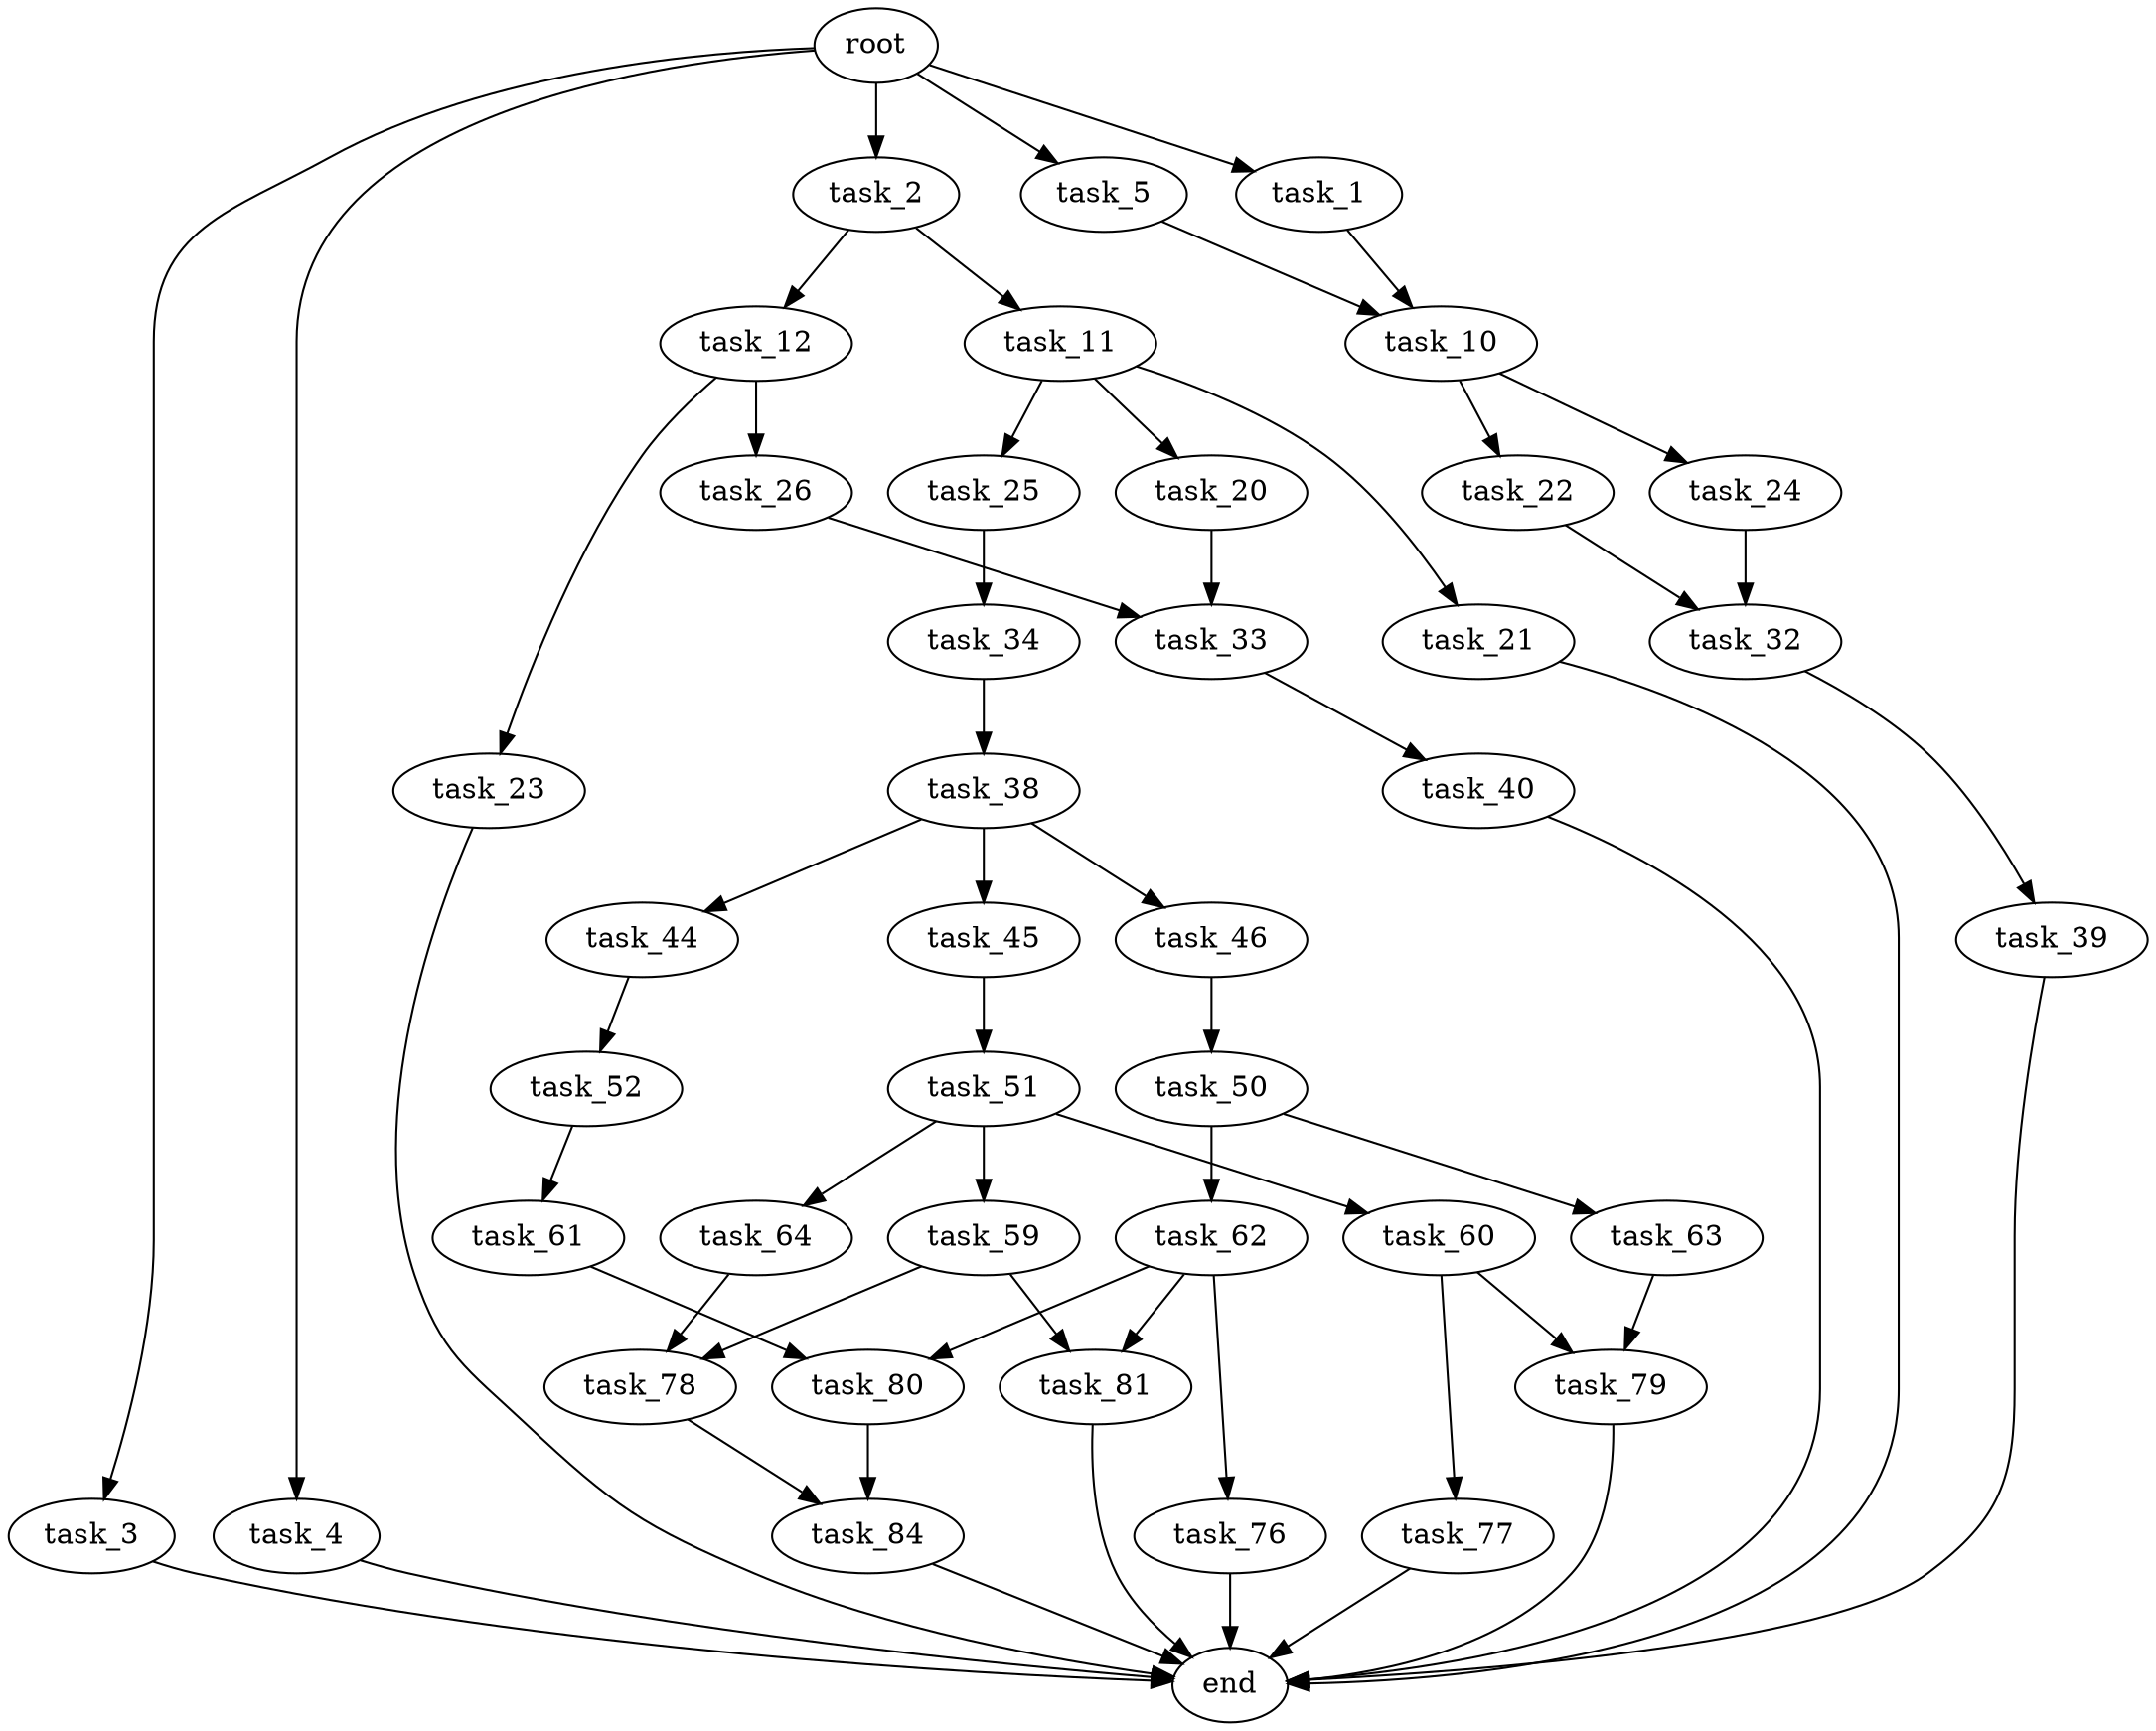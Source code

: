 digraph G {
  root [size="0.000000"];
  task_1 [size="199706747213.000000"];
  task_2 [size="24581127490.000000"];
  task_3 [size="28991029248.000000"];
  task_4 [size="8589934592.000000"];
  task_5 [size="1073741824000.000000"];
  task_10 [size="782757789696.000000"];
  task_11 [size="387983091991.000000"];
  task_12 [size="6709180029.000000"];
  task_20 [size="5705722975.000000"];
  task_21 [size="8589934592.000000"];
  task_22 [size="368293445632.000000"];
  task_23 [size="11212757156.000000"];
  task_24 [size="4523691278.000000"];
  task_25 [size="6374742813.000000"];
  task_26 [size="134217728000.000000"];
  task_32 [size="8589934592.000000"];
  task_33 [size="134217728000.000000"];
  task_34 [size="2096649803.000000"];
  task_38 [size="985009344.000000"];
  task_39 [size="112210380127.000000"];
  task_40 [size="24568101031.000000"];
  task_44 [size="368293445632.000000"];
  task_45 [size="368293445632.000000"];
  task_46 [size="363870920553.000000"];
  task_50 [size="68719476736.000000"];
  task_51 [size="231928233984.000000"];
  task_52 [size="28991029248.000000"];
  task_59 [size="30212380704.000000"];
  task_60 [size="134217728000.000000"];
  task_61 [size="24549684857.000000"];
  task_62 [size="181777365995.000000"];
  task_63 [size="231928233984.000000"];
  task_64 [size="495859325747.000000"];
  task_76 [size="1073741824000.000000"];
  task_77 [size="23821847882.000000"];
  task_78 [size="5575917282.000000"];
  task_79 [size="118642042356.000000"];
  task_80 [size="11125813116.000000"];
  task_81 [size="44849844736.000000"];
  task_84 [size="75752272275.000000"];
  end [size="0.000000"];

  root -> task_1 [size="1.000000"];
  root -> task_2 [size="1.000000"];
  root -> task_3 [size="1.000000"];
  root -> task_4 [size="1.000000"];
  root -> task_5 [size="1.000000"];
  task_1 -> task_10 [size="411041792.000000"];
  task_2 -> task_11 [size="679477248.000000"];
  task_2 -> task_12 [size="679477248.000000"];
  task_3 -> end [size="1.000000"];
  task_4 -> end [size="1.000000"];
  task_5 -> task_10 [size="838860800.000000"];
  task_10 -> task_22 [size="679477248.000000"];
  task_10 -> task_24 [size="679477248.000000"];
  task_11 -> task_20 [size="536870912.000000"];
  task_11 -> task_21 [size="536870912.000000"];
  task_11 -> task_25 [size="536870912.000000"];
  task_12 -> task_23 [size="301989888.000000"];
  task_12 -> task_26 [size="301989888.000000"];
  task_20 -> task_33 [size="301989888.000000"];
  task_21 -> end [size="1.000000"];
  task_22 -> task_32 [size="411041792.000000"];
  task_23 -> end [size="1.000000"];
  task_24 -> task_32 [size="134217728.000000"];
  task_25 -> task_34 [size="301989888.000000"];
  task_26 -> task_33 [size="209715200.000000"];
  task_32 -> task_39 [size="33554432.000000"];
  task_33 -> task_40 [size="209715200.000000"];
  task_34 -> task_38 [size="75497472.000000"];
  task_38 -> task_44 [size="33554432.000000"];
  task_38 -> task_45 [size="33554432.000000"];
  task_38 -> task_46 [size="33554432.000000"];
  task_39 -> end [size="1.000000"];
  task_40 -> end [size="1.000000"];
  task_44 -> task_52 [size="411041792.000000"];
  task_45 -> task_51 [size="411041792.000000"];
  task_46 -> task_50 [size="411041792.000000"];
  task_50 -> task_62 [size="134217728.000000"];
  task_50 -> task_63 [size="134217728.000000"];
  task_51 -> task_59 [size="301989888.000000"];
  task_51 -> task_60 [size="301989888.000000"];
  task_51 -> task_64 [size="301989888.000000"];
  task_52 -> task_61 [size="75497472.000000"];
  task_59 -> task_78 [size="838860800.000000"];
  task_59 -> task_81 [size="838860800.000000"];
  task_60 -> task_77 [size="209715200.000000"];
  task_60 -> task_79 [size="209715200.000000"];
  task_61 -> task_80 [size="679477248.000000"];
  task_62 -> task_76 [size="134217728.000000"];
  task_62 -> task_80 [size="134217728.000000"];
  task_62 -> task_81 [size="134217728.000000"];
  task_63 -> task_79 [size="301989888.000000"];
  task_64 -> task_78 [size="536870912.000000"];
  task_76 -> end [size="1.000000"];
  task_77 -> end [size="1.000000"];
  task_78 -> task_84 [size="134217728.000000"];
  task_79 -> end [size="1.000000"];
  task_80 -> task_84 [size="209715200.000000"];
  task_81 -> end [size="1.000000"];
  task_84 -> end [size="1.000000"];
}
